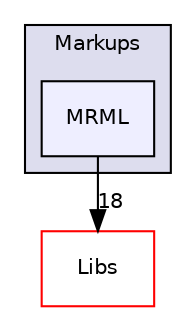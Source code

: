 digraph "Modules/Loadable/Markups/MRML" {
  bgcolor=transparent;
  compound=true
  node [ fontsize="10", fontname="Helvetica"];
  edge [ labelfontsize="10", labelfontname="Helvetica"];
  subgraph clusterdir_1a96155338796d57dab45a56648f1a28 {
    graph [ bgcolor="#ddddee", pencolor="black", label="Markups" fontname="Helvetica", fontsize="10", URL="dir_1a96155338796d57dab45a56648f1a28.html"]
  dir_4f965ccb0ecb7ab49e9de9275cd5d581 [shape=box, label="MRML", style="filled", fillcolor="#eeeeff", pencolor="black", URL="dir_4f965ccb0ecb7ab49e9de9275cd5d581.html"];
  }
  dir_6e6cb9563333489fde7459b1f95e59a5 [shape=box label="Libs" color="red" URL="dir_6e6cb9563333489fde7459b1f95e59a5.html"];
  dir_4f965ccb0ecb7ab49e9de9275cd5d581->dir_6e6cb9563333489fde7459b1f95e59a5 [headlabel="18", labeldistance=1.5 headhref="dir_000070_000014.html"];
}
